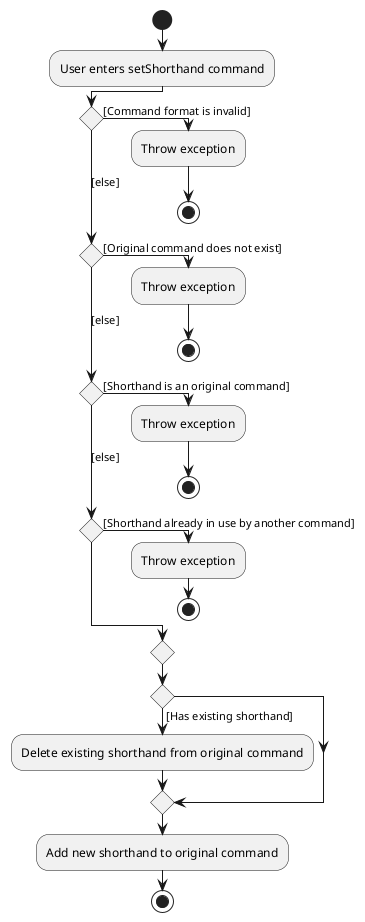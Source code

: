 @startuml
!pragma useVerticalIf on
start
:User enters setShorthand command;
if () then ([Command format is invalid])
  :Throw exception;
  stop
([else]) elseif () then ([Original command does not exist])
  :Throw exception;
  stop
([else]) elseif () then ([Shorthand is an original command])
  :Throw exception;
  stop
([else]) elseif () then ([Shorthand already in use by another command])
  :Throw exception;
  stop
endif
if () then ([Has existing shorthand])
  :Delete existing shorthand from original command;
else
endif
  :Add new shorthand to original command;
stop
@enduml